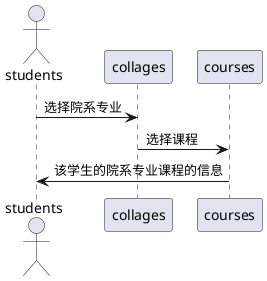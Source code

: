 @startuml
actor students

students -> collages: 选择院系专业
collages -> courses:选择课程
courses ->  students:该学生的院系专业课程的信息

@enduml